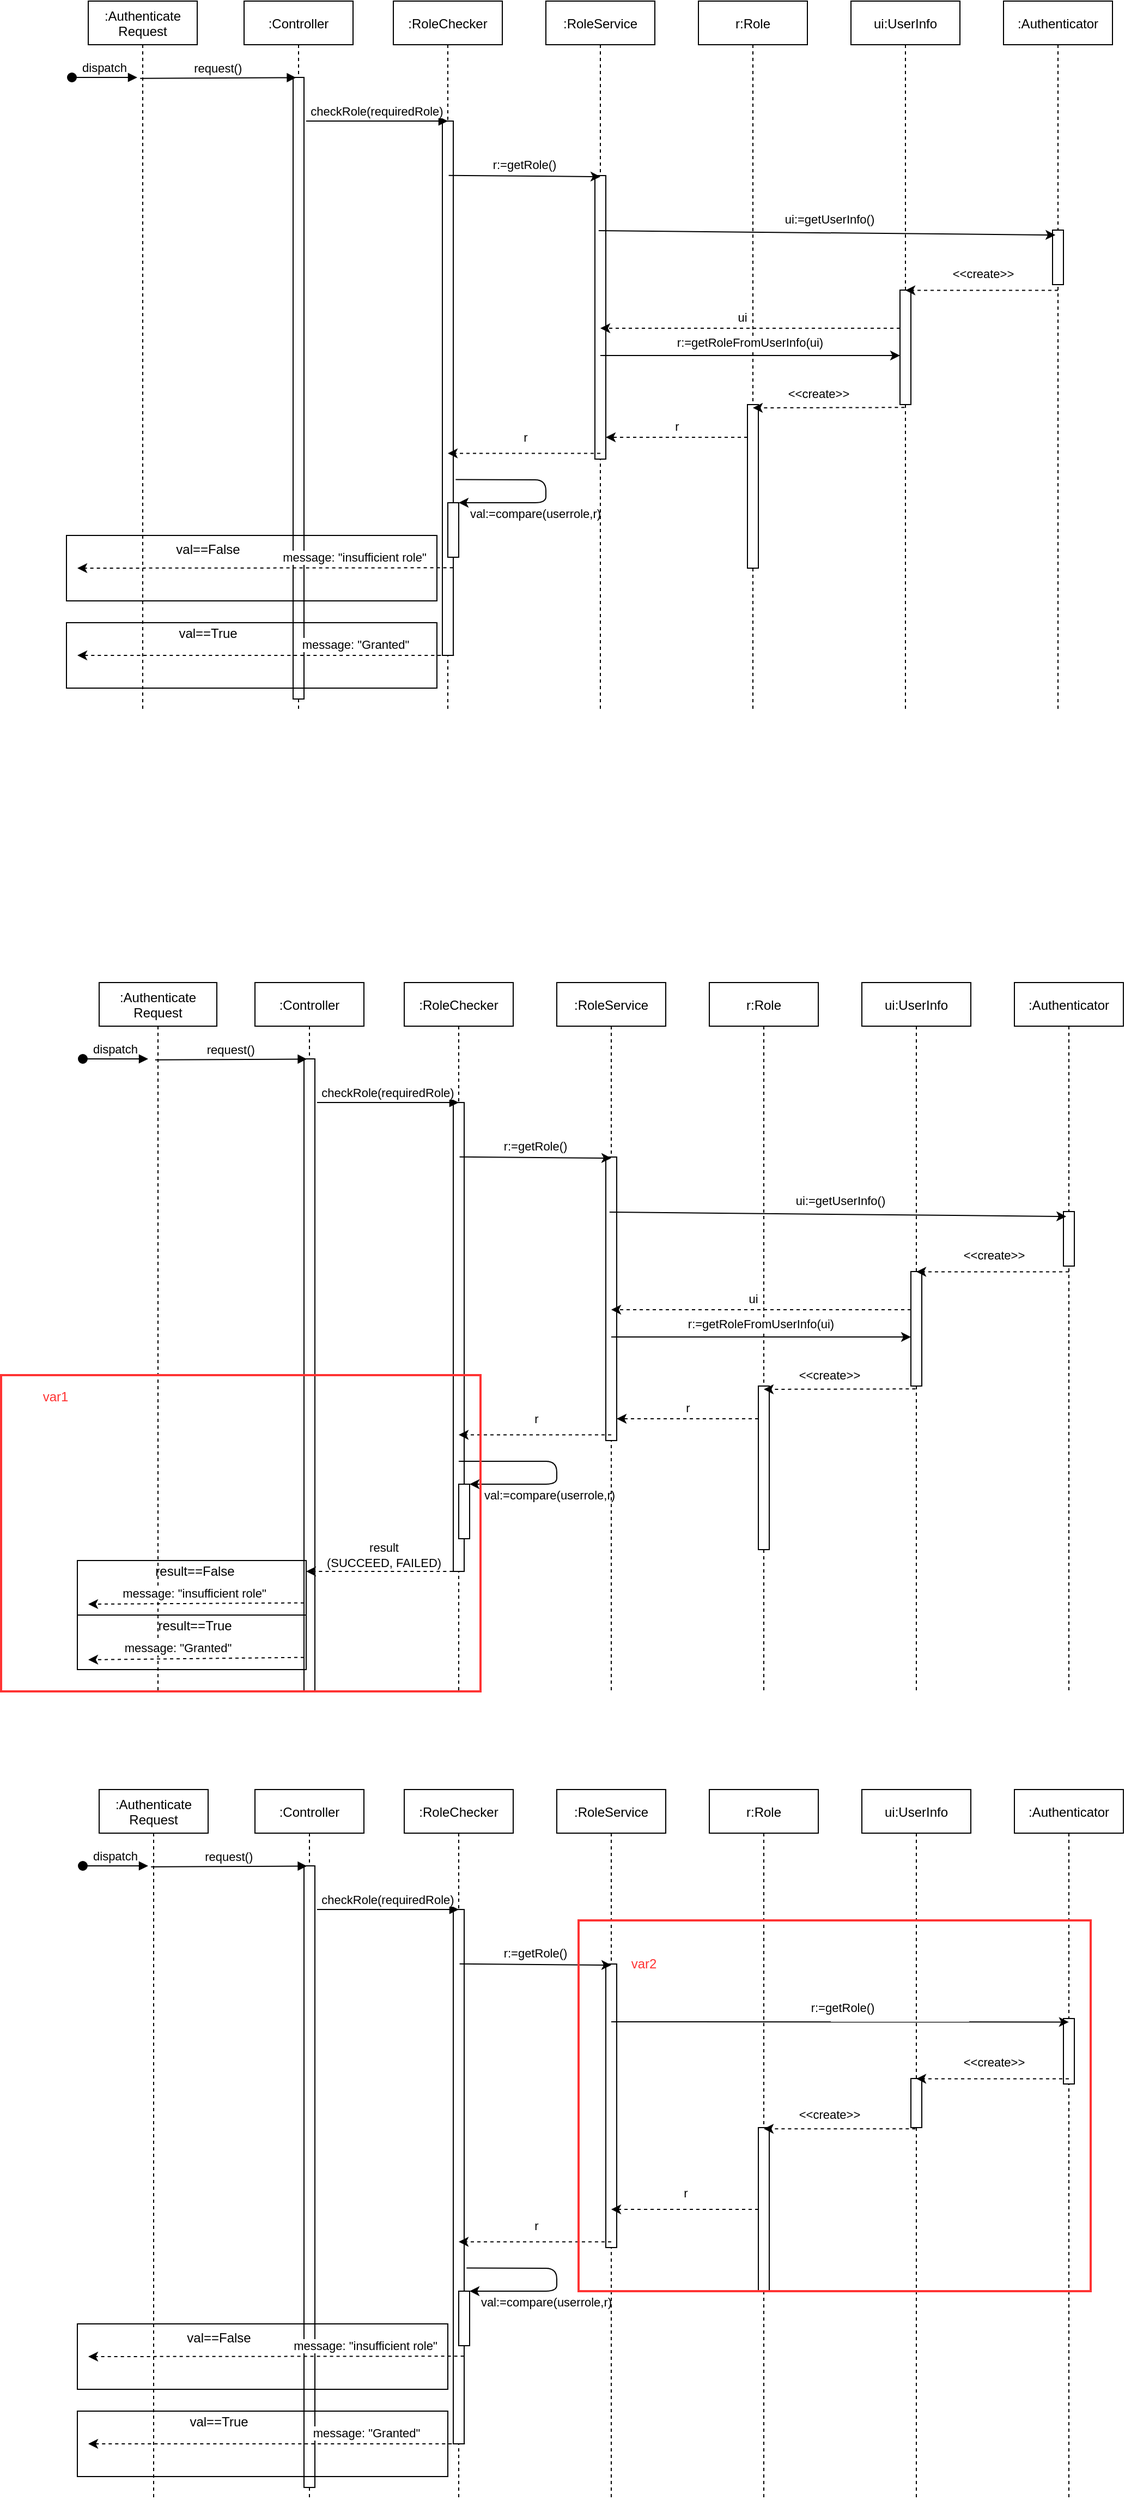 <mxfile version="14.6.11" type="device"><diagram id="kgpKYQtTHZ0yAKxKKP6v" name="Page-1"><mxGraphModel dx="1221" dy="682" grid="1" gridSize="10" guides="1" tooltips="1" connect="1" arrows="1" fold="1" page="1" pageScale="1" pageWidth="850" pageHeight="1100" math="0" shadow="0"><root><mxCell id="0"/><mxCell id="1" parent="0"/><mxCell id="3nuBFxr9cyL0pnOWT2aG-1" value=":Authenticate&#10;Request" style="shape=umlLifeline;perimeter=lifelinePerimeter;container=1;collapsible=0;recursiveResize=0;rounded=0;shadow=0;strokeWidth=1;" parent="1" vertex="1"><mxGeometry x="120" y="80" width="100" height="650" as="geometry"/></mxCell><mxCell id="3nuBFxr9cyL0pnOWT2aG-3" value="dispatch" style="verticalAlign=bottom;startArrow=oval;endArrow=block;startSize=8;shadow=0;strokeWidth=1;" parent="3nuBFxr9cyL0pnOWT2aG-1" edge="1"><mxGeometry relative="1" as="geometry"><mxPoint x="-15" y="70" as="sourcePoint"/><mxPoint x="45" y="70" as="targetPoint"/></mxGeometry></mxCell><mxCell id="3nuBFxr9cyL0pnOWT2aG-5" value=":Controller" style="shape=umlLifeline;perimeter=lifelinePerimeter;container=1;collapsible=0;recursiveResize=0;rounded=0;shadow=0;strokeWidth=1;" parent="1" vertex="1"><mxGeometry x="263" y="80" width="100" height="650" as="geometry"/></mxCell><mxCell id="kutomJqNaGbrek1UFoW--10" value="" style="points=[];perimeter=orthogonalPerimeter;rounded=0;shadow=0;strokeWidth=1;" parent="3nuBFxr9cyL0pnOWT2aG-5" vertex="1"><mxGeometry x="45" y="70" width="10" height="570" as="geometry"/></mxCell><mxCell id="3nuBFxr9cyL0pnOWT2aG-8" value="request()" style="verticalAlign=bottom;endArrow=block;shadow=0;strokeWidth=1;exitX=0.476;exitY=0.109;exitDx=0;exitDy=0;exitPerimeter=0;entryX=0.478;entryY=0.108;entryDx=0;entryDy=0;entryPerimeter=0;" parent="1" source="3nuBFxr9cyL0pnOWT2aG-1" target="3nuBFxr9cyL0pnOWT2aG-5" edge="1"><mxGeometry relative="1" as="geometry"><mxPoint x="175" y="150.0" as="sourcePoint"/><mxPoint x="310" y="150" as="targetPoint"/></mxGeometry></mxCell><mxCell id="kutomJqNaGbrek1UFoW--1" value=":RoleChecker" style="shape=umlLifeline;perimeter=lifelinePerimeter;container=1;collapsible=0;recursiveResize=0;rounded=0;shadow=0;strokeWidth=1;" parent="1" vertex="1"><mxGeometry x="400" y="80" width="100" height="650" as="geometry"/></mxCell><mxCell id="kutomJqNaGbrek1UFoW--11" value="" style="points=[];perimeter=orthogonalPerimeter;rounded=0;shadow=0;strokeWidth=1;" parent="kutomJqNaGbrek1UFoW--1" vertex="1"><mxGeometry x="45" y="110" width="10" height="490" as="geometry"/></mxCell><mxCell id="kutomJqNaGbrek1UFoW--39" value="" style="points=[];perimeter=orthogonalPerimeter;rounded=0;shadow=0;strokeWidth=1;" parent="kutomJqNaGbrek1UFoW--1" vertex="1"><mxGeometry x="50" y="460" width="10" height="50" as="geometry"/></mxCell><mxCell id="kutomJqNaGbrek1UFoW--40" value="val:=compare(userrole,r)" style="endArrow=classic;html=1;exitX=1.22;exitY=0.671;exitDx=0;exitDy=0;exitPerimeter=0;" parent="kutomJqNaGbrek1UFoW--1" source="kutomJqNaGbrek1UFoW--11" target="kutomJqNaGbrek1UFoW--39" edge="1"><mxGeometry x="0.238" y="10" width="50" height="50" relative="1" as="geometry"><mxPoint x="200" y="350" as="sourcePoint"/><mxPoint x="120" y="530" as="targetPoint"/><Array as="points"><mxPoint x="140" y="439"/><mxPoint x="140" y="460"/></Array><mxPoint as="offset"/></mxGeometry></mxCell><mxCell id="kutomJqNaGbrek1UFoW--3" value=":RoleService" style="shape=umlLifeline;perimeter=lifelinePerimeter;container=1;collapsible=0;recursiveResize=0;rounded=0;shadow=0;strokeWidth=1;" parent="1" vertex="1"><mxGeometry x="540" y="80" width="100" height="650" as="geometry"/></mxCell><mxCell id="kutomJqNaGbrek1UFoW--13" value="" style="points=[];perimeter=orthogonalPerimeter;rounded=0;shadow=0;strokeWidth=1;" parent="kutomJqNaGbrek1UFoW--3" vertex="1"><mxGeometry x="45" y="160" width="10" height="260" as="geometry"/></mxCell><mxCell id="kutomJqNaGbrek1UFoW--5" value="r:Role" style="shape=umlLifeline;perimeter=lifelinePerimeter;container=1;collapsible=0;recursiveResize=0;rounded=0;shadow=0;strokeWidth=1;" parent="1" vertex="1"><mxGeometry x="680" y="80" width="100" height="650" as="geometry"/></mxCell><mxCell id="kutomJqNaGbrek1UFoW--31" value="" style="points=[];perimeter=orthogonalPerimeter;rounded=0;shadow=0;strokeWidth=1;" parent="kutomJqNaGbrek1UFoW--5" vertex="1"><mxGeometry x="45" y="370" width="10" height="150" as="geometry"/></mxCell><mxCell id="kutomJqNaGbrek1UFoW--7" value="ui:UserInfo" style="shape=umlLifeline;perimeter=lifelinePerimeter;container=1;collapsible=0;recursiveResize=0;rounded=0;shadow=0;strokeWidth=1;" parent="1" vertex="1"><mxGeometry x="820" y="80" width="100" height="650" as="geometry"/></mxCell><mxCell id="kutomJqNaGbrek1UFoW--30" value="" style="points=[];perimeter=orthogonalPerimeter;rounded=0;shadow=0;strokeWidth=1;" parent="kutomJqNaGbrek1UFoW--7" vertex="1"><mxGeometry x="45" y="265" width="10" height="105" as="geometry"/></mxCell><mxCell id="kutomJqNaGbrek1UFoW--9" value="checkRole(requiredRole)" style="verticalAlign=bottom;endArrow=block;shadow=0;strokeWidth=1;" parent="1" edge="1"><mxGeometry relative="1" as="geometry"><mxPoint x="320" y="190.0" as="sourcePoint"/><mxPoint x="450" y="190" as="targetPoint"/></mxGeometry></mxCell><mxCell id="kutomJqNaGbrek1UFoW--23" value="r:=getRole()" style="endArrow=classic;html=1;exitX=0.508;exitY=0.246;exitDx=0;exitDy=0;exitPerimeter=0;" parent="1" source="kutomJqNaGbrek1UFoW--1" edge="1"><mxGeometry x="-0.006" y="10" width="50" height="50" relative="1" as="geometry"><mxPoint x="600" y="340" as="sourcePoint"/><mxPoint x="590" y="241" as="targetPoint"/><mxPoint as="offset"/></mxGeometry></mxCell><mxCell id="kutomJqNaGbrek1UFoW--25" value="r" style="endArrow=classic;html=1;exitX=0.5;exitY=0.638;exitDx=0;exitDy=0;exitPerimeter=0;dashed=1;" parent="1" source="kutomJqNaGbrek1UFoW--3" target="kutomJqNaGbrek1UFoW--1" edge="1"><mxGeometry x="-0.004" y="-15" width="50" height="50" relative="1" as="geometry"><mxPoint x="600" y="340" as="sourcePoint"/><mxPoint x="650" y="290" as="targetPoint"/><mxPoint as="offset"/></mxGeometry></mxCell><mxCell id="kutomJqNaGbrek1UFoW--26" value=":Authenticator" style="shape=umlLifeline;perimeter=lifelinePerimeter;container=1;collapsible=0;recursiveResize=0;rounded=0;shadow=0;strokeWidth=1;" parent="1" vertex="1"><mxGeometry x="960" y="80" width="100" height="650" as="geometry"/></mxCell><mxCell id="kutomJqNaGbrek1UFoW--27" value="" style="points=[];perimeter=orthogonalPerimeter;rounded=0;shadow=0;strokeWidth=1;" parent="kutomJqNaGbrek1UFoW--26" vertex="1"><mxGeometry x="45" y="210" width="10" height="50" as="geometry"/></mxCell><mxCell id="kutomJqNaGbrek1UFoW--29" value="ui:=getUserInfo()" style="endArrow=classic;html=1;exitX=0.484;exitY=0.327;exitDx=0;exitDy=0;exitPerimeter=0;entryX=0.476;entryY=0.33;entryDx=0;entryDy=0;entryPerimeter=0;" parent="1" target="kutomJqNaGbrek1UFoW--26" edge="1"><mxGeometry x="0.009" y="13" width="50" height="50" relative="1" as="geometry"><mxPoint x="588.4" y="290.55" as="sourcePoint"/><mxPoint x="670" y="291" as="targetPoint"/><mxPoint as="offset"/></mxGeometry></mxCell><mxCell id="kutomJqNaGbrek1UFoW--32" value="&amp;lt;&amp;lt;create&amp;gt;&amp;gt;" style="endArrow=classic;html=1;exitX=0.5;exitY=0.408;exitDx=0;exitDy=0;exitPerimeter=0;dashed=1;" parent="1" source="kutomJqNaGbrek1UFoW--26" target="kutomJqNaGbrek1UFoW--7" edge="1"><mxGeometry x="-0.004" y="-15" width="50" height="50" relative="1" as="geometry"><mxPoint x="600" y="430" as="sourcePoint"/><mxPoint x="650" y="380" as="targetPoint"/><mxPoint as="offset"/></mxGeometry></mxCell><mxCell id="kutomJqNaGbrek1UFoW--33" value="ui" style="endArrow=classic;html=1;dashed=1;" parent="1" source="kutomJqNaGbrek1UFoW--30" target="kutomJqNaGbrek1UFoW--3" edge="1"><mxGeometry x="0.053" y="-10" width="50" height="50" relative="1" as="geometry"><mxPoint x="600" y="330" as="sourcePoint"/><mxPoint x="650" y="280" as="targetPoint"/><Array as="points"><mxPoint x="780" y="380"/></Array><mxPoint as="offset"/></mxGeometry></mxCell><mxCell id="kutomJqNaGbrek1UFoW--34" value="r:=getRoleFromUserInfo(ui)" style="endArrow=classic;html=1;" parent="1" source="kutomJqNaGbrek1UFoW--3" target="kutomJqNaGbrek1UFoW--30" edge="1"><mxGeometry x="-0.008" y="12" width="50" height="50" relative="1" as="geometry"><mxPoint x="660" y="450" as="sourcePoint"/><mxPoint x="850" y="470" as="targetPoint"/><mxPoint as="offset"/></mxGeometry></mxCell><mxCell id="kutomJqNaGbrek1UFoW--37" value="&amp;lt;&amp;lt;create&amp;gt;&amp;gt;" style="endArrow=classic;html=1;exitX=0.42;exitY=1.025;exitDx=0;exitDy=0;exitPerimeter=0;dashed=1;" parent="1" source="kutomJqNaGbrek1UFoW--30" edge="1"><mxGeometry x="0.138" y="-13" width="50" height="50" relative="1" as="geometry"><mxPoint x="810" y="460" as="sourcePoint"/><mxPoint x="730" y="453" as="targetPoint"/><mxPoint as="offset"/></mxGeometry></mxCell><mxCell id="kutomJqNaGbrek1UFoW--38" value="r" style="endArrow=classic;html=1;dashed=1;" parent="1" source="kutomJqNaGbrek1UFoW--31" target="kutomJqNaGbrek1UFoW--13" edge="1"><mxGeometry y="-10" width="50" height="50" relative="1" as="geometry"><mxPoint x="600" y="430" as="sourcePoint"/><mxPoint x="650" y="380" as="targetPoint"/><Array as="points"><mxPoint x="670" y="480"/></Array><mxPoint as="offset"/></mxGeometry></mxCell><mxCell id="kutomJqNaGbrek1UFoW--41" value="message: &quot;insufficient role&quot;" style="endArrow=classic;html=1;exitX=0.98;exitY=0.836;exitDx=0;exitDy=0;exitPerimeter=0;dashed=1;" parent="1" source="kutomJqNaGbrek1UFoW--11" edge="1"><mxGeometry x="-0.476" y="-10" width="50" height="50" relative="1" as="geometry"><mxPoint x="600" y="530" as="sourcePoint"/><mxPoint x="110" y="600" as="targetPoint"/><mxPoint as="offset"/></mxGeometry></mxCell><mxCell id="kutomJqNaGbrek1UFoW--42" value="val==False" style="text;html=1;strokeColor=none;fillColor=none;align=center;verticalAlign=middle;whiteSpace=wrap;rounded=0;" parent="1" vertex="1"><mxGeometry x="210" y="573" width="40" height="20" as="geometry"/></mxCell><mxCell id="kutomJqNaGbrek1UFoW--44" value="message: &quot;Granted&quot;" style="endArrow=classic;html=1;exitX=0.98;exitY=0.836;exitDx=0;exitDy=0;exitPerimeter=0;dashed=1;" parent="1" edge="1"><mxGeometry x="-0.476" y="-10" width="50" height="50" relative="1" as="geometry"><mxPoint x="455.65" y="680.0" as="sourcePoint"/><mxPoint x="110" y="680" as="targetPoint"/><mxPoint as="offset"/></mxGeometry></mxCell><mxCell id="kutomJqNaGbrek1UFoW--45" value="val==True" style="text;html=1;strokeColor=none;fillColor=none;align=center;verticalAlign=middle;whiteSpace=wrap;rounded=0;" parent="1" vertex="1"><mxGeometry x="210" y="650" width="40" height="20" as="geometry"/></mxCell><mxCell id="kutomJqNaGbrek1UFoW--50" value="" style="rounded=0;whiteSpace=wrap;html=1;fillColor=none;" parent="1" vertex="1"><mxGeometry x="100" y="570" width="340" height="60" as="geometry"/></mxCell><mxCell id="kutomJqNaGbrek1UFoW--51" value="" style="rounded=0;whiteSpace=wrap;html=1;fillColor=none;" parent="1" vertex="1"><mxGeometry x="100" y="650" width="340" height="60" as="geometry"/></mxCell><mxCell id="d3vH_DgB5nB9tUf9w3-s-1" value=":Authenticate&#10;Request" style="shape=umlLifeline;perimeter=lifelinePerimeter;container=1;collapsible=0;recursiveResize=0;rounded=0;shadow=0;strokeWidth=1;" parent="1" vertex="1"><mxGeometry x="130" y="980" width="108" height="650" as="geometry"/></mxCell><mxCell id="d3vH_DgB5nB9tUf9w3-s-2" value="dispatch" style="verticalAlign=bottom;startArrow=oval;endArrow=block;startSize=8;shadow=0;strokeWidth=1;" parent="d3vH_DgB5nB9tUf9w3-s-1" edge="1"><mxGeometry relative="1" as="geometry"><mxPoint x="-15" y="70" as="sourcePoint"/><mxPoint x="45" y="70" as="targetPoint"/></mxGeometry></mxCell><mxCell id="d3vH_DgB5nB9tUf9w3-s-27" value="message: &quot;insufficient role&quot;" style="endArrow=classic;html=1;dashed=1;" parent="d3vH_DgB5nB9tUf9w3-s-1" edge="1"><mxGeometry x="0.015" y="-9" width="50" height="50" relative="1" as="geometry"><mxPoint x="188" y="568.82" as="sourcePoint"/><mxPoint x="-10" y="570" as="targetPoint"/><mxPoint as="offset"/></mxGeometry></mxCell><mxCell id="d3vH_DgB5nB9tUf9w3-s-28" value="result==False" style="text;html=1;strokeColor=none;fillColor=none;align=center;verticalAlign=middle;whiteSpace=wrap;rounded=0;" parent="d3vH_DgB5nB9tUf9w3-s-1" vertex="1"><mxGeometry x="68" y="530.0" width="40" height="20" as="geometry"/></mxCell><mxCell id="d3vH_DgB5nB9tUf9w3-s-30" value="result==True" style="text;html=1;strokeColor=none;fillColor=none;align=center;verticalAlign=middle;whiteSpace=wrap;rounded=0;" parent="d3vH_DgB5nB9tUf9w3-s-1" vertex="1"><mxGeometry x="68" y="580.0" width="40" height="20" as="geometry"/></mxCell><mxCell id="d3vH_DgB5nB9tUf9w3-s-3" value=":Controller" style="shape=umlLifeline;perimeter=lifelinePerimeter;container=1;collapsible=0;recursiveResize=0;rounded=0;shadow=0;strokeWidth=1;" parent="1" vertex="1"><mxGeometry x="273" y="980" width="100" height="650" as="geometry"/></mxCell><mxCell id="d3vH_DgB5nB9tUf9w3-s-4" value="" style="points=[];perimeter=orthogonalPerimeter;rounded=0;shadow=0;strokeWidth=1;" parent="d3vH_DgB5nB9tUf9w3-s-3" vertex="1"><mxGeometry x="45" y="70" width="10" height="580" as="geometry"/></mxCell><mxCell id="d3vH_DgB5nB9tUf9w3-s-5" value="request()" style="verticalAlign=bottom;endArrow=block;shadow=0;strokeWidth=1;exitX=0.476;exitY=0.109;exitDx=0;exitDy=0;exitPerimeter=0;entryX=0.478;entryY=0.108;entryDx=0;entryDy=0;entryPerimeter=0;" parent="1" source="d3vH_DgB5nB9tUf9w3-s-1" target="d3vH_DgB5nB9tUf9w3-s-3" edge="1"><mxGeometry relative="1" as="geometry"><mxPoint x="185" y="1050" as="sourcePoint"/><mxPoint x="320" y="1050" as="targetPoint"/></mxGeometry></mxCell><mxCell id="d3vH_DgB5nB9tUf9w3-s-6" value=":RoleChecker" style="shape=umlLifeline;perimeter=lifelinePerimeter;container=1;collapsible=0;recursiveResize=0;rounded=0;shadow=0;strokeWidth=1;" parent="1" vertex="1"><mxGeometry x="410" y="980" width="100" height="650" as="geometry"/></mxCell><mxCell id="d3vH_DgB5nB9tUf9w3-s-7" value="" style="points=[];perimeter=orthogonalPerimeter;rounded=0;shadow=0;strokeWidth=1;" parent="d3vH_DgB5nB9tUf9w3-s-6" vertex="1"><mxGeometry x="45" y="110" width="10" height="430" as="geometry"/></mxCell><mxCell id="d3vH_DgB5nB9tUf9w3-s-8" value="" style="points=[];perimeter=orthogonalPerimeter;rounded=0;shadow=0;strokeWidth=1;" parent="d3vH_DgB5nB9tUf9w3-s-6" vertex="1"><mxGeometry x="50" y="460" width="10" height="50" as="geometry"/></mxCell><mxCell id="d3vH_DgB5nB9tUf9w3-s-9" value="val:=compare(userrole,r)" style="endArrow=classic;html=1;" parent="d3vH_DgB5nB9tUf9w3-s-6" source="d3vH_DgB5nB9tUf9w3-s-6" target="d3vH_DgB5nB9tUf9w3-s-8" edge="1"><mxGeometry x="0.238" y="10" width="50" height="50" relative="1" as="geometry"><mxPoint x="200" y="350" as="sourcePoint"/><mxPoint x="120" y="530" as="targetPoint"/><Array as="points"><mxPoint x="140" y="439"/><mxPoint x="140" y="460"/></Array><mxPoint as="offset"/></mxGeometry></mxCell><mxCell id="d3vH_DgB5nB9tUf9w3-s-10" value=":RoleService" style="shape=umlLifeline;perimeter=lifelinePerimeter;container=1;collapsible=0;recursiveResize=0;rounded=0;shadow=0;strokeWidth=1;" parent="1" vertex="1"><mxGeometry x="550" y="980" width="100" height="650" as="geometry"/></mxCell><mxCell id="d3vH_DgB5nB9tUf9w3-s-11" value="" style="points=[];perimeter=orthogonalPerimeter;rounded=0;shadow=0;strokeWidth=1;" parent="d3vH_DgB5nB9tUf9w3-s-10" vertex="1"><mxGeometry x="45" y="160" width="10" height="260" as="geometry"/></mxCell><mxCell id="d3vH_DgB5nB9tUf9w3-s-12" value="r:Role" style="shape=umlLifeline;perimeter=lifelinePerimeter;container=1;collapsible=0;recursiveResize=0;rounded=0;shadow=0;strokeWidth=1;" parent="1" vertex="1"><mxGeometry x="690" y="980" width="100" height="650" as="geometry"/></mxCell><mxCell id="d3vH_DgB5nB9tUf9w3-s-13" value="" style="points=[];perimeter=orthogonalPerimeter;rounded=0;shadow=0;strokeWidth=1;" parent="d3vH_DgB5nB9tUf9w3-s-12" vertex="1"><mxGeometry x="45" y="370" width="10" height="150" as="geometry"/></mxCell><mxCell id="d3vH_DgB5nB9tUf9w3-s-14" value="ui:UserInfo" style="shape=umlLifeline;perimeter=lifelinePerimeter;container=1;collapsible=0;recursiveResize=0;rounded=0;shadow=0;strokeWidth=1;" parent="1" vertex="1"><mxGeometry x="830" y="980" width="100" height="650" as="geometry"/></mxCell><mxCell id="d3vH_DgB5nB9tUf9w3-s-15" value="" style="points=[];perimeter=orthogonalPerimeter;rounded=0;shadow=0;strokeWidth=1;" parent="d3vH_DgB5nB9tUf9w3-s-14" vertex="1"><mxGeometry x="45" y="265" width="10" height="105" as="geometry"/></mxCell><mxCell id="d3vH_DgB5nB9tUf9w3-s-16" value="checkRole(requiredRole)" style="verticalAlign=bottom;endArrow=block;shadow=0;strokeWidth=1;" parent="1" edge="1"><mxGeometry relative="1" as="geometry"><mxPoint x="330" y="1090" as="sourcePoint"/><mxPoint x="460" y="1090" as="targetPoint"/></mxGeometry></mxCell><mxCell id="d3vH_DgB5nB9tUf9w3-s-17" value="r:=getRole()" style="endArrow=classic;html=1;exitX=0.508;exitY=0.246;exitDx=0;exitDy=0;exitPerimeter=0;" parent="1" source="d3vH_DgB5nB9tUf9w3-s-6" edge="1"><mxGeometry x="-0.006" y="10" width="50" height="50" relative="1" as="geometry"><mxPoint x="610" y="1240" as="sourcePoint"/><mxPoint x="600" y="1141" as="targetPoint"/><mxPoint as="offset"/></mxGeometry></mxCell><mxCell id="d3vH_DgB5nB9tUf9w3-s-18" value="r" style="endArrow=classic;html=1;exitX=0.5;exitY=0.638;exitDx=0;exitDy=0;exitPerimeter=0;dashed=1;" parent="1" source="d3vH_DgB5nB9tUf9w3-s-10" target="d3vH_DgB5nB9tUf9w3-s-6" edge="1"><mxGeometry x="-0.004" y="-15" width="50" height="50" relative="1" as="geometry"><mxPoint x="610" y="1240" as="sourcePoint"/><mxPoint x="660" y="1190" as="targetPoint"/><mxPoint as="offset"/></mxGeometry></mxCell><mxCell id="d3vH_DgB5nB9tUf9w3-s-19" value=":Authenticator" style="shape=umlLifeline;perimeter=lifelinePerimeter;container=1;collapsible=0;recursiveResize=0;rounded=0;shadow=0;strokeWidth=1;" parent="1" vertex="1"><mxGeometry x="970" y="980" width="100" height="650" as="geometry"/></mxCell><mxCell id="d3vH_DgB5nB9tUf9w3-s-20" value="" style="points=[];perimeter=orthogonalPerimeter;rounded=0;shadow=0;strokeWidth=1;" parent="d3vH_DgB5nB9tUf9w3-s-19" vertex="1"><mxGeometry x="45" y="210" width="10" height="50" as="geometry"/></mxCell><mxCell id="d3vH_DgB5nB9tUf9w3-s-21" value="ui:=getUserInfo()" style="endArrow=classic;html=1;exitX=0.484;exitY=0.327;exitDx=0;exitDy=0;exitPerimeter=0;entryX=0.476;entryY=0.33;entryDx=0;entryDy=0;entryPerimeter=0;" parent="1" target="d3vH_DgB5nB9tUf9w3-s-19" edge="1"><mxGeometry x="0.009" y="13" width="50" height="50" relative="1" as="geometry"><mxPoint x="598.4" y="1190.55" as="sourcePoint"/><mxPoint x="680" y="1191" as="targetPoint"/><mxPoint as="offset"/></mxGeometry></mxCell><mxCell id="d3vH_DgB5nB9tUf9w3-s-22" value="&amp;lt;&amp;lt;create&amp;gt;&amp;gt;" style="endArrow=classic;html=1;exitX=0.5;exitY=0.408;exitDx=0;exitDy=0;exitPerimeter=0;dashed=1;" parent="1" source="d3vH_DgB5nB9tUf9w3-s-19" target="d3vH_DgB5nB9tUf9w3-s-14" edge="1"><mxGeometry x="-0.004" y="-15" width="50" height="50" relative="1" as="geometry"><mxPoint x="610" y="1330" as="sourcePoint"/><mxPoint x="660" y="1280" as="targetPoint"/><mxPoint as="offset"/></mxGeometry></mxCell><mxCell id="d3vH_DgB5nB9tUf9w3-s-23" value="ui" style="endArrow=classic;html=1;dashed=1;" parent="1" source="d3vH_DgB5nB9tUf9w3-s-15" target="d3vH_DgB5nB9tUf9w3-s-10" edge="1"><mxGeometry x="0.053" y="-10" width="50" height="50" relative="1" as="geometry"><mxPoint x="610" y="1230" as="sourcePoint"/><mxPoint x="660" y="1180" as="targetPoint"/><Array as="points"><mxPoint x="790" y="1280"/></Array><mxPoint as="offset"/></mxGeometry></mxCell><mxCell id="d3vH_DgB5nB9tUf9w3-s-24" value="r:=getRoleFromUserInfo(ui)" style="endArrow=classic;html=1;" parent="1" source="d3vH_DgB5nB9tUf9w3-s-10" target="d3vH_DgB5nB9tUf9w3-s-15" edge="1"><mxGeometry x="-0.008" y="12" width="50" height="50" relative="1" as="geometry"><mxPoint x="670" y="1350" as="sourcePoint"/><mxPoint x="860" y="1370" as="targetPoint"/><mxPoint as="offset"/></mxGeometry></mxCell><mxCell id="d3vH_DgB5nB9tUf9w3-s-25" value="&amp;lt;&amp;lt;create&amp;gt;&amp;gt;" style="endArrow=classic;html=1;exitX=0.42;exitY=1.025;exitDx=0;exitDy=0;exitPerimeter=0;dashed=1;" parent="1" source="d3vH_DgB5nB9tUf9w3-s-15" edge="1"><mxGeometry x="0.138" y="-13" width="50" height="50" relative="1" as="geometry"><mxPoint x="820" y="1360" as="sourcePoint"/><mxPoint x="740" y="1353" as="targetPoint"/><mxPoint as="offset"/></mxGeometry></mxCell><mxCell id="d3vH_DgB5nB9tUf9w3-s-26" value="r" style="endArrow=classic;html=1;dashed=1;" parent="1" source="d3vH_DgB5nB9tUf9w3-s-13" target="d3vH_DgB5nB9tUf9w3-s-11" edge="1"><mxGeometry y="-10" width="50" height="50" relative="1" as="geometry"><mxPoint x="610" y="1330" as="sourcePoint"/><mxPoint x="660" y="1280" as="targetPoint"/><Array as="points"><mxPoint x="680" y="1380"/></Array><mxPoint as="offset"/></mxGeometry></mxCell><mxCell id="d3vH_DgB5nB9tUf9w3-s-33" value="result&lt;br&gt;(SUCCEED, FAILED)" style="endArrow=classic;html=1;exitX=0.5;exitY=0.638;exitDx=0;exitDy=0;exitPerimeter=0;dashed=1;" parent="1" edge="1"><mxGeometry x="-0.004" y="-15" width="50" height="50" relative="1" as="geometry"><mxPoint x="460.68" y="1520.0" as="sourcePoint"/><mxPoint x="320.004" y="1520.0" as="targetPoint"/><mxPoint as="offset"/></mxGeometry></mxCell><mxCell id="d3vH_DgB5nB9tUf9w3-s-29" value="message: &quot;Granted&quot;" style="endArrow=classic;html=1;dashed=1;" parent="1" edge="1"><mxGeometry x="0.172" y="-10" width="50" height="50" relative="1" as="geometry"><mxPoint x="318" y="1598.82" as="sourcePoint"/><mxPoint x="120" y="1601" as="targetPoint"/><mxPoint as="offset"/></mxGeometry></mxCell><mxCell id="d3vH_DgB5nB9tUf9w3-s-37" value="" style="rounded=0;whiteSpace=wrap;html=1;fillColor=none;" parent="1" vertex="1"><mxGeometry x="110" y="1510" width="210" height="50" as="geometry"/></mxCell><mxCell id="d3vH_DgB5nB9tUf9w3-s-38" value="" style="rounded=0;whiteSpace=wrap;html=1;fillColor=none;" parent="1" vertex="1"><mxGeometry x="110" y="1560" width="210" height="50" as="geometry"/></mxCell><mxCell id="d3vH_DgB5nB9tUf9w3-s-40" value="" style="rounded=0;whiteSpace=wrap;html=1;fillColor=none;strokeColor=#FF3333;strokeWidth=2;" parent="1" vertex="1"><mxGeometry x="40" y="1340" width="440" height="290" as="geometry"/></mxCell><mxCell id="d3vH_DgB5nB9tUf9w3-s-41" value="&lt;font color=&quot;#ff3333&quot;&gt;var1&lt;/font&gt;" style="text;html=1;strokeColor=none;fillColor=none;align=center;verticalAlign=middle;whiteSpace=wrap;rounded=0;" parent="1" vertex="1"><mxGeometry x="70" y="1350" width="40" height="20" as="geometry"/></mxCell><mxCell id="d3vH_DgB5nB9tUf9w3-s-42" value=":Authenticate&#10;Request" style="shape=umlLifeline;perimeter=lifelinePerimeter;container=1;collapsible=0;recursiveResize=0;rounded=0;shadow=0;strokeWidth=1;" parent="1" vertex="1"><mxGeometry x="130" y="1720" width="100" height="650" as="geometry"/></mxCell><mxCell id="d3vH_DgB5nB9tUf9w3-s-43" value="dispatch" style="verticalAlign=bottom;startArrow=oval;endArrow=block;startSize=8;shadow=0;strokeWidth=1;" parent="d3vH_DgB5nB9tUf9w3-s-42" edge="1"><mxGeometry relative="1" as="geometry"><mxPoint x="-15" y="70" as="sourcePoint"/><mxPoint x="45" y="70" as="targetPoint"/></mxGeometry></mxCell><mxCell id="d3vH_DgB5nB9tUf9w3-s-44" value=":Controller" style="shape=umlLifeline;perimeter=lifelinePerimeter;container=1;collapsible=0;recursiveResize=0;rounded=0;shadow=0;strokeWidth=1;" parent="1" vertex="1"><mxGeometry x="273" y="1720" width="100" height="650" as="geometry"/></mxCell><mxCell id="d3vH_DgB5nB9tUf9w3-s-45" value="" style="points=[];perimeter=orthogonalPerimeter;rounded=0;shadow=0;strokeWidth=1;" parent="d3vH_DgB5nB9tUf9w3-s-44" vertex="1"><mxGeometry x="45" y="70" width="10" height="570" as="geometry"/></mxCell><mxCell id="d3vH_DgB5nB9tUf9w3-s-46" value="request()" style="verticalAlign=bottom;endArrow=block;shadow=0;strokeWidth=1;exitX=0.476;exitY=0.109;exitDx=0;exitDy=0;exitPerimeter=0;entryX=0.478;entryY=0.108;entryDx=0;entryDy=0;entryPerimeter=0;" parent="1" source="d3vH_DgB5nB9tUf9w3-s-42" target="d3vH_DgB5nB9tUf9w3-s-44" edge="1"><mxGeometry relative="1" as="geometry"><mxPoint x="185" y="1790" as="sourcePoint"/><mxPoint x="320" y="1790" as="targetPoint"/></mxGeometry></mxCell><mxCell id="d3vH_DgB5nB9tUf9w3-s-47" value=":RoleChecker" style="shape=umlLifeline;perimeter=lifelinePerimeter;container=1;collapsible=0;recursiveResize=0;rounded=0;shadow=0;strokeWidth=1;" parent="1" vertex="1"><mxGeometry x="410" y="1720" width="100" height="650" as="geometry"/></mxCell><mxCell id="d3vH_DgB5nB9tUf9w3-s-48" value="" style="points=[];perimeter=orthogonalPerimeter;rounded=0;shadow=0;strokeWidth=1;" parent="d3vH_DgB5nB9tUf9w3-s-47" vertex="1"><mxGeometry x="45" y="110" width="10" height="490" as="geometry"/></mxCell><mxCell id="d3vH_DgB5nB9tUf9w3-s-49" value="" style="points=[];perimeter=orthogonalPerimeter;rounded=0;shadow=0;strokeWidth=1;" parent="d3vH_DgB5nB9tUf9w3-s-47" vertex="1"><mxGeometry x="50" y="460" width="10" height="50" as="geometry"/></mxCell><mxCell id="d3vH_DgB5nB9tUf9w3-s-50" value="val:=compare(userrole,r)" style="endArrow=classic;html=1;exitX=1.22;exitY=0.671;exitDx=0;exitDy=0;exitPerimeter=0;" parent="d3vH_DgB5nB9tUf9w3-s-47" source="d3vH_DgB5nB9tUf9w3-s-48" target="d3vH_DgB5nB9tUf9w3-s-49" edge="1"><mxGeometry x="0.238" y="10" width="50" height="50" relative="1" as="geometry"><mxPoint x="200" y="350" as="sourcePoint"/><mxPoint x="120" y="530" as="targetPoint"/><Array as="points"><mxPoint x="140" y="439"/><mxPoint x="140" y="460"/></Array><mxPoint as="offset"/></mxGeometry></mxCell><mxCell id="d3vH_DgB5nB9tUf9w3-s-51" value=":RoleService" style="shape=umlLifeline;perimeter=lifelinePerimeter;container=1;collapsible=0;recursiveResize=0;rounded=0;shadow=0;strokeWidth=1;" parent="1" vertex="1"><mxGeometry x="550" y="1720" width="100" height="650" as="geometry"/></mxCell><mxCell id="d3vH_DgB5nB9tUf9w3-s-52" value="" style="points=[];perimeter=orthogonalPerimeter;rounded=0;shadow=0;strokeWidth=1;" parent="d3vH_DgB5nB9tUf9w3-s-51" vertex="1"><mxGeometry x="45" y="160" width="10" height="260" as="geometry"/></mxCell><mxCell id="d3vH_DgB5nB9tUf9w3-s-53" value="r:Role" style="shape=umlLifeline;perimeter=lifelinePerimeter;container=1;collapsible=0;recursiveResize=0;rounded=0;shadow=0;strokeWidth=1;" parent="1" vertex="1"><mxGeometry x="690" y="1720" width="100" height="650" as="geometry"/></mxCell><mxCell id="d3vH_DgB5nB9tUf9w3-s-54" value="" style="points=[];perimeter=orthogonalPerimeter;rounded=0;shadow=0;strokeWidth=1;" parent="d3vH_DgB5nB9tUf9w3-s-53" vertex="1"><mxGeometry x="45" y="310" width="10" height="150" as="geometry"/></mxCell><mxCell id="d3vH_DgB5nB9tUf9w3-s-55" value="ui:UserInfo" style="shape=umlLifeline;perimeter=lifelinePerimeter;container=1;collapsible=0;recursiveResize=0;rounded=0;shadow=0;strokeWidth=1;" parent="1" vertex="1"><mxGeometry x="830" y="1720" width="100" height="650" as="geometry"/></mxCell><mxCell id="d3vH_DgB5nB9tUf9w3-s-56" value="" style="points=[];perimeter=orthogonalPerimeter;rounded=0;shadow=0;strokeWidth=1;" parent="d3vH_DgB5nB9tUf9w3-s-55" vertex="1"><mxGeometry x="45" y="265" width="10" height="45" as="geometry"/></mxCell><mxCell id="d3vH_DgB5nB9tUf9w3-s-57" value="checkRole(requiredRole)" style="verticalAlign=bottom;endArrow=block;shadow=0;strokeWidth=1;" parent="1" edge="1"><mxGeometry relative="1" as="geometry"><mxPoint x="330" y="1830" as="sourcePoint"/><mxPoint x="460" y="1830" as="targetPoint"/></mxGeometry></mxCell><mxCell id="d3vH_DgB5nB9tUf9w3-s-58" value="r:=getRole()" style="endArrow=classic;html=1;exitX=0.508;exitY=0.246;exitDx=0;exitDy=0;exitPerimeter=0;" parent="1" source="d3vH_DgB5nB9tUf9w3-s-47" edge="1"><mxGeometry x="-0.006" y="10" width="50" height="50" relative="1" as="geometry"><mxPoint x="610" y="1980" as="sourcePoint"/><mxPoint x="600" y="1881" as="targetPoint"/><mxPoint as="offset"/></mxGeometry></mxCell><mxCell id="d3vH_DgB5nB9tUf9w3-s-59" value="r" style="endArrow=classic;html=1;exitX=0.5;exitY=0.638;exitDx=0;exitDy=0;exitPerimeter=0;dashed=1;" parent="1" source="d3vH_DgB5nB9tUf9w3-s-51" target="d3vH_DgB5nB9tUf9w3-s-47" edge="1"><mxGeometry x="-0.004" y="-15" width="50" height="50" relative="1" as="geometry"><mxPoint x="610" y="1980" as="sourcePoint"/><mxPoint x="660" y="1930" as="targetPoint"/><mxPoint as="offset"/></mxGeometry></mxCell><mxCell id="d3vH_DgB5nB9tUf9w3-s-60" value=":Authenticator" style="shape=umlLifeline;perimeter=lifelinePerimeter;container=1;collapsible=0;recursiveResize=0;rounded=0;shadow=0;strokeWidth=1;" parent="1" vertex="1"><mxGeometry x="970" y="1720" width="100" height="650" as="geometry"/></mxCell><mxCell id="d3vH_DgB5nB9tUf9w3-s-61" value="" style="points=[];perimeter=orthogonalPerimeter;rounded=0;shadow=0;strokeWidth=1;" parent="d3vH_DgB5nB9tUf9w3-s-60" vertex="1"><mxGeometry x="45" y="210" width="10" height="60" as="geometry"/></mxCell><mxCell id="d3vH_DgB5nB9tUf9w3-s-62" value="r:=getRole()" style="endArrow=classic;html=1;entryX=0.499;entryY=0.328;entryDx=0;entryDy=0;entryPerimeter=0;" parent="1" target="d3vH_DgB5nB9tUf9w3-s-60" edge="1"><mxGeometry x="0.009" y="13" width="50" height="50" relative="1" as="geometry"><mxPoint x="600" y="1933" as="sourcePoint"/><mxPoint x="680" y="1931" as="targetPoint"/><mxPoint as="offset"/></mxGeometry></mxCell><mxCell id="d3vH_DgB5nB9tUf9w3-s-63" value="&amp;lt;&amp;lt;create&amp;gt;&amp;gt;" style="endArrow=classic;html=1;exitX=0.5;exitY=0.408;exitDx=0;exitDy=0;exitPerimeter=0;dashed=1;" parent="1" source="d3vH_DgB5nB9tUf9w3-s-60" target="d3vH_DgB5nB9tUf9w3-s-55" edge="1"><mxGeometry x="-0.004" y="-15" width="50" height="50" relative="1" as="geometry"><mxPoint x="610" y="2070" as="sourcePoint"/><mxPoint x="660" y="2020" as="targetPoint"/><mxPoint as="offset"/></mxGeometry></mxCell><mxCell id="d3vH_DgB5nB9tUf9w3-s-66" value="&amp;lt;&amp;lt;create&amp;gt;&amp;gt;" style="endArrow=classic;html=1;exitX=0.42;exitY=1.025;exitDx=0;exitDy=0;exitPerimeter=0;dashed=1;" parent="1" source="d3vH_DgB5nB9tUf9w3-s-56" target="d3vH_DgB5nB9tUf9w3-s-53" edge="1"><mxGeometry x="0.138" y="-13" width="50" height="50" relative="1" as="geometry"><mxPoint x="820" y="2100" as="sourcePoint"/><mxPoint x="740" y="2093" as="targetPoint"/><mxPoint as="offset"/></mxGeometry></mxCell><mxCell id="d3vH_DgB5nB9tUf9w3-s-68" value="message: &quot;insufficient role&quot;" style="endArrow=classic;html=1;exitX=0.98;exitY=0.836;exitDx=0;exitDy=0;exitPerimeter=0;dashed=1;" parent="1" source="d3vH_DgB5nB9tUf9w3-s-48" edge="1"><mxGeometry x="-0.476" y="-10" width="50" height="50" relative="1" as="geometry"><mxPoint x="610" y="2170" as="sourcePoint"/><mxPoint x="120" y="2240" as="targetPoint"/><mxPoint as="offset"/></mxGeometry></mxCell><mxCell id="d3vH_DgB5nB9tUf9w3-s-69" value="val==False" style="text;html=1;strokeColor=none;fillColor=none;align=center;verticalAlign=middle;whiteSpace=wrap;rounded=0;" parent="1" vertex="1"><mxGeometry x="220" y="2213" width="40" height="20" as="geometry"/></mxCell><mxCell id="d3vH_DgB5nB9tUf9w3-s-70" value="message: &quot;Granted&quot;" style="endArrow=classic;html=1;exitX=0.98;exitY=0.836;exitDx=0;exitDy=0;exitPerimeter=0;dashed=1;" parent="1" edge="1"><mxGeometry x="-0.476" y="-10" width="50" height="50" relative="1" as="geometry"><mxPoint x="465.65" y="2320" as="sourcePoint"/><mxPoint x="120" y="2320" as="targetPoint"/><mxPoint as="offset"/></mxGeometry></mxCell><mxCell id="d3vH_DgB5nB9tUf9w3-s-71" value="val==True" style="text;html=1;strokeColor=none;fillColor=none;align=center;verticalAlign=middle;whiteSpace=wrap;rounded=0;" parent="1" vertex="1"><mxGeometry x="220" y="2290" width="40" height="20" as="geometry"/></mxCell><mxCell id="d3vH_DgB5nB9tUf9w3-s-72" value="" style="rounded=0;whiteSpace=wrap;html=1;fillColor=none;" parent="1" vertex="1"><mxGeometry x="110" y="2210" width="340" height="60" as="geometry"/></mxCell><mxCell id="d3vH_DgB5nB9tUf9w3-s-73" value="" style="rounded=0;whiteSpace=wrap;html=1;fillColor=none;" parent="1" vertex="1"><mxGeometry x="110" y="2290" width="340" height="60" as="geometry"/></mxCell><mxCell id="d3vH_DgB5nB9tUf9w3-s-75" value="r" style="endArrow=classic;html=1;dashed=1;" parent="1" target="d3vH_DgB5nB9tUf9w3-s-51" edge="1" source="d3vH_DgB5nB9tUf9w3-s-54"><mxGeometry x="-0.004" y="-15" width="50" height="50" relative="1" as="geometry"><mxPoint x="1010.68" y="2090" as="sourcePoint"/><mxPoint x="870.004" y="2090" as="targetPoint"/><mxPoint as="offset"/></mxGeometry></mxCell><mxCell id="d3vH_DgB5nB9tUf9w3-s-77" value="" style="rounded=0;whiteSpace=wrap;html=1;fillColor=none;strokeColor=#FF3333;strokeWidth=2;" parent="1" vertex="1"><mxGeometry x="570" y="1840" width="470" height="340" as="geometry"/></mxCell><mxCell id="d3vH_DgB5nB9tUf9w3-s-78" value="&lt;font color=&quot;#ff3333&quot;&gt;var2&lt;/font&gt;" style="text;html=1;strokeColor=none;fillColor=none;align=center;verticalAlign=middle;whiteSpace=wrap;rounded=0;" parent="1" vertex="1"><mxGeometry x="610" y="1870" width="40" height="20" as="geometry"/></mxCell></root></mxGraphModel></diagram></mxfile>